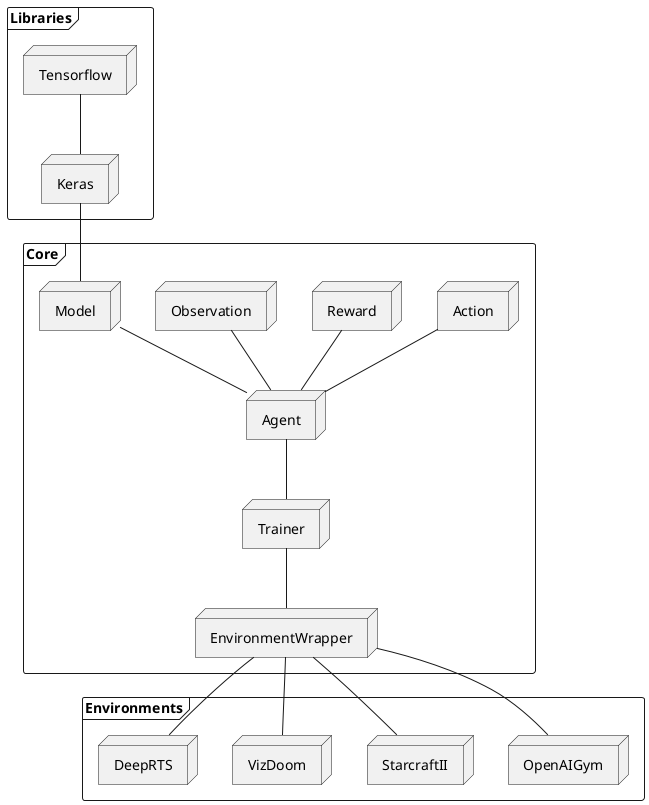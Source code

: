 @startuml
' Allow elements from other diagrams to be mixed here.
' In this case I mix "frame" from class diagram and "node" from deployment diagram.
allow_mixing

' Agent part.
frame Core {
	node Agent
	node Observation
	node Reward
	node Model
	node Action
	node EnvironmentWrapper
    node Trainer
}

' Environment Part
frame Environments {
	node OpenAIGym
    node StarcraftII
    node VizDoom
    node DeepRTS
}

frame Libraries {
    node Keras
    node Tensorflow
}

' Connections between nodes
Keras -up- Tensorflow 
Model -up- Keras
Agent -up- Model
Agent -up- Observation
Agent -up- Reward
Agent -up- Action
Agent -down- Trainer 
Trainer -down- EnvironmentWrapper
EnvironmentWrapper -down- OpenAIGym 
EnvironmentWrapper -down- StarcraftII 
EnvironmentWrapper -down- VizDoom 
EnvironmentWrapper -down- DeepRTS 

@enduml
